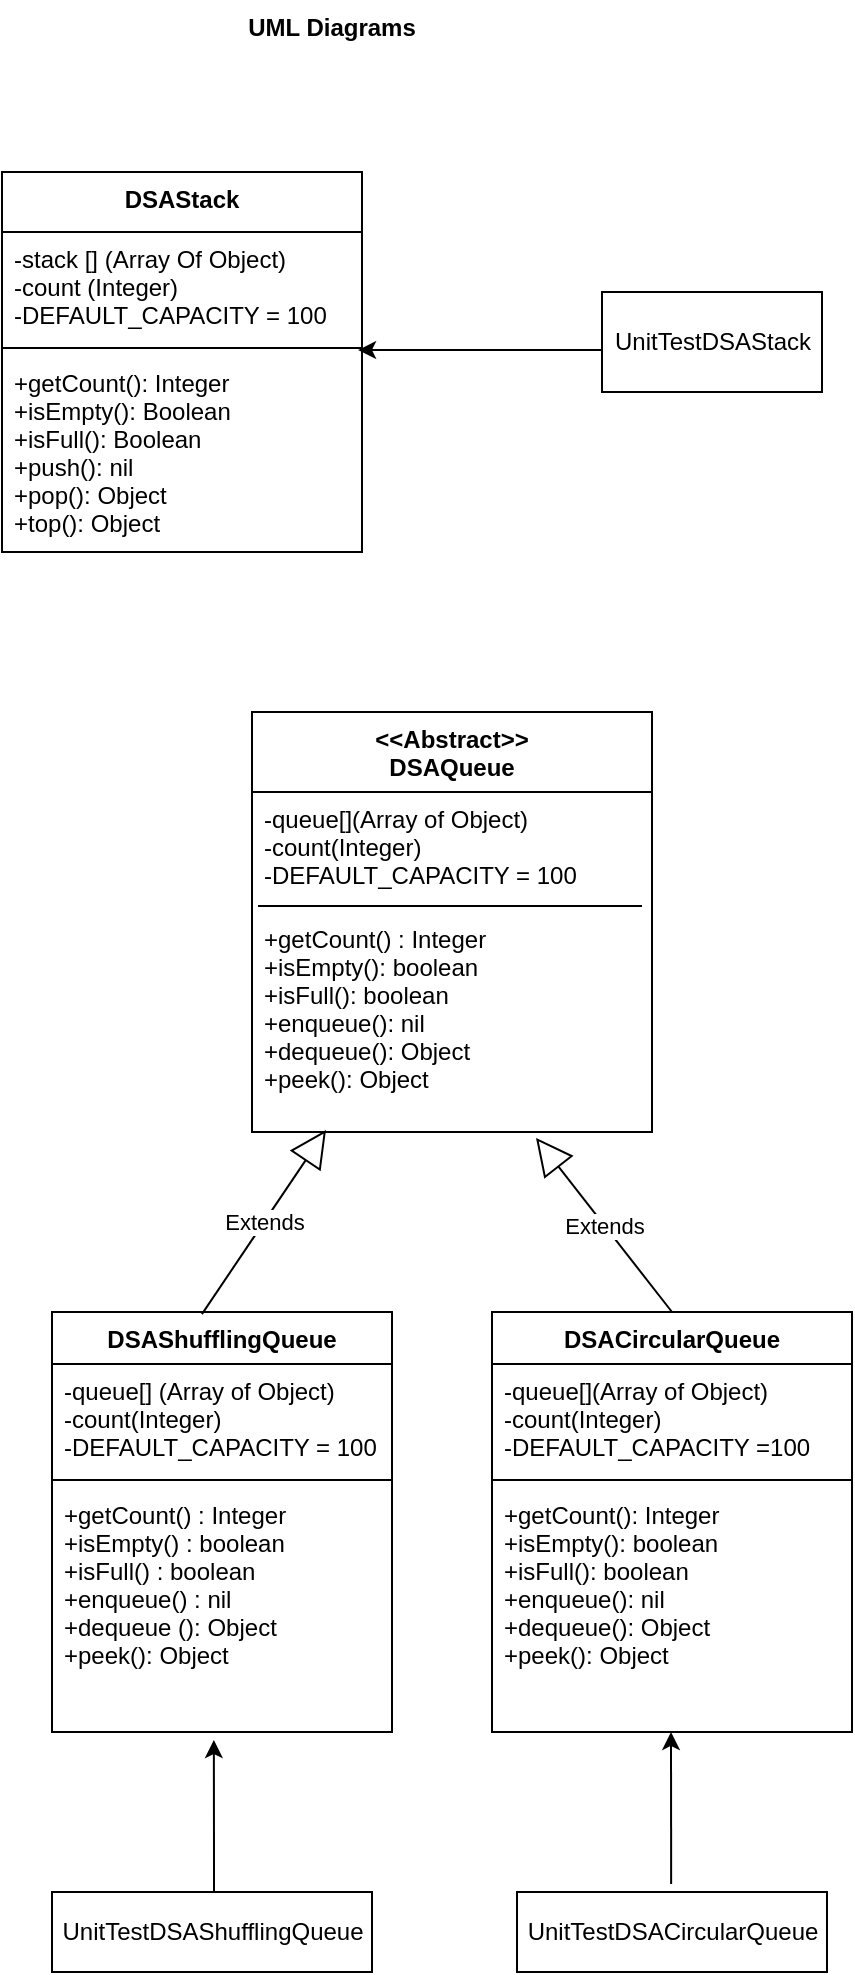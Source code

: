 <mxfile version="14.9.5" type="device"><diagram id="oApor5Zj7O9hqaF4hmoW" name="Page-1"><mxGraphModel dx="780" dy="2230" grid="1" gridSize="10" guides="1" tooltips="1" connect="1" arrows="1" fold="1" page="1" pageScale="1" pageWidth="850" pageHeight="1100" math="0" shadow="0"><root><mxCell id="0"/><mxCell id="1" parent="0"/><mxCell id="Zj6gkewh3y-MFKOOcZA--1" value="DSAStack" style="swimlane;fontStyle=1;align=center;verticalAlign=top;childLayout=stackLayout;horizontal=1;startSize=30;horizontalStack=0;resizeParent=1;resizeParentMax=0;resizeLast=0;collapsible=1;marginBottom=0;" parent="1" vertex="1"><mxGeometry x="200" y="60" width="180" height="190" as="geometry"/></mxCell><mxCell id="Zj6gkewh3y-MFKOOcZA--2" value="-stack [] (Array Of Object)&#xA;-count (Integer)&#xA;-DEFAULT_CAPACITY = 100&#xA;" style="text;strokeColor=none;fillColor=none;align=left;verticalAlign=top;spacingLeft=4;spacingRight=4;overflow=hidden;rotatable=0;points=[[0,0.5],[1,0.5]];portConstraint=eastwest;" parent="Zj6gkewh3y-MFKOOcZA--1" vertex="1"><mxGeometry y="30" width="180" height="54" as="geometry"/></mxCell><mxCell id="Zj6gkewh3y-MFKOOcZA--3" value="" style="line;strokeWidth=1;fillColor=none;align=left;verticalAlign=middle;spacingTop=-1;spacingLeft=3;spacingRight=3;rotatable=0;labelPosition=right;points=[];portConstraint=eastwest;" parent="Zj6gkewh3y-MFKOOcZA--1" vertex="1"><mxGeometry y="84" width="180" height="8" as="geometry"/></mxCell><mxCell id="Zj6gkewh3y-MFKOOcZA--4" value="+getCount(): Integer&#xA;+isEmpty(): Boolean&#xA;+isFull(): Boolean&#xA;+push(): nil&#xA;+pop(): Object&#xA;+top(): Object&#xA;&#xA;&#xA;" style="text;strokeColor=none;fillColor=none;align=left;verticalAlign=top;spacingLeft=4;spacingRight=4;overflow=hidden;rotatable=0;points=[[0,0.5],[1,0.5]];portConstraint=eastwest;" parent="Zj6gkewh3y-MFKOOcZA--1" vertex="1"><mxGeometry y="92" width="180" height="98" as="geometry"/></mxCell><mxCell id="mB1eCwdhN9sf6rqrWSSW-1" value="DSAShufflingQueue" style="swimlane;fontStyle=1;align=center;verticalAlign=top;childLayout=stackLayout;horizontal=1;startSize=26;horizontalStack=0;resizeParent=1;resizeParentMax=0;resizeLast=0;collapsible=1;marginBottom=0;" parent="1" vertex="1"><mxGeometry x="225" y="630" width="170" height="210" as="geometry"/></mxCell><mxCell id="mB1eCwdhN9sf6rqrWSSW-2" value="-queue[] (Array of Object)&#xA;-count(Integer)&#xA;-DEFAULT_CAPACITY = 100&#xA;" style="text;strokeColor=none;fillColor=none;align=left;verticalAlign=top;spacingLeft=4;spacingRight=4;overflow=hidden;rotatable=0;points=[[0,0.5],[1,0.5]];portConstraint=eastwest;" parent="mB1eCwdhN9sf6rqrWSSW-1" vertex="1"><mxGeometry y="26" width="170" height="54" as="geometry"/></mxCell><mxCell id="mB1eCwdhN9sf6rqrWSSW-3" value="" style="line;strokeWidth=1;fillColor=none;align=left;verticalAlign=middle;spacingTop=-1;spacingLeft=3;spacingRight=3;rotatable=0;labelPosition=right;points=[];portConstraint=eastwest;" parent="mB1eCwdhN9sf6rqrWSSW-1" vertex="1"><mxGeometry y="80" width="170" height="8" as="geometry"/></mxCell><mxCell id="mB1eCwdhN9sf6rqrWSSW-4" value="+getCount() : Integer&#xA;+isEmpty() : boolean&#xA;+isFull() : boolean&#xA;+enqueue() : nil&#xA;+dequeue (): Object&#xA;+peek(): Object&#xA;" style="text;strokeColor=none;fillColor=none;align=left;verticalAlign=top;spacingLeft=4;spacingRight=4;overflow=hidden;rotatable=0;points=[[0,0.5],[1,0.5]];portConstraint=eastwest;" parent="mB1eCwdhN9sf6rqrWSSW-1" vertex="1"><mxGeometry y="88" width="170" height="122" as="geometry"/></mxCell><mxCell id="biTlZ2heXmkTRq3qlgLy-7" value="DSACircularQueue" style="swimlane;fontStyle=1;align=center;verticalAlign=top;childLayout=stackLayout;horizontal=1;startSize=26;horizontalStack=0;resizeParent=1;resizeParentMax=0;resizeLast=0;collapsible=1;marginBottom=0;" parent="1" vertex="1"><mxGeometry x="445" y="630" width="180" height="210" as="geometry"/></mxCell><mxCell id="biTlZ2heXmkTRq3qlgLy-8" value="-queue[](Array of Object)&#xA;-count(Integer)&#xA;-DEFAULT_CAPACITY =100&#xA;" style="text;strokeColor=none;fillColor=none;align=left;verticalAlign=top;spacingLeft=4;spacingRight=4;overflow=hidden;rotatable=0;points=[[0,0.5],[1,0.5]];portConstraint=eastwest;" parent="biTlZ2heXmkTRq3qlgLy-7" vertex="1"><mxGeometry y="26" width="180" height="54" as="geometry"/></mxCell><mxCell id="biTlZ2heXmkTRq3qlgLy-9" value="" style="line;strokeWidth=1;fillColor=none;align=left;verticalAlign=middle;spacingTop=-1;spacingLeft=3;spacingRight=3;rotatable=0;labelPosition=right;points=[];portConstraint=eastwest;" parent="biTlZ2heXmkTRq3qlgLy-7" vertex="1"><mxGeometry y="80" width="180" height="8" as="geometry"/></mxCell><mxCell id="biTlZ2heXmkTRq3qlgLy-10" value="+getCount(): Integer&#xA;+isEmpty(): boolean&#xA;+isFull(): boolean&#xA;+enqueue(): nil&#xA;+dequeue(): Object&#xA;+peek(): Object&#xA;&#xA;" style="text;strokeColor=none;fillColor=none;align=left;verticalAlign=top;spacingLeft=4;spacingRight=4;overflow=hidden;rotatable=0;points=[[0,0.5],[1,0.5]];portConstraint=eastwest;" parent="biTlZ2heXmkTRq3qlgLy-7" vertex="1"><mxGeometry y="88" width="180" height="122" as="geometry"/></mxCell><mxCell id="biTlZ2heXmkTRq3qlgLy-12" value="&lt;&lt;Abstract&gt;&gt;&#xA;DSAQueue" style="swimlane;fontStyle=1;align=center;verticalAlign=top;childLayout=stackLayout;horizontal=1;startSize=40;horizontalStack=0;resizeParent=1;resizeParentMax=0;resizeLast=0;collapsible=1;marginBottom=0;" parent="1" vertex="1"><mxGeometry x="325" y="330" width="200" height="210" as="geometry"/></mxCell><mxCell id="lJv9XSBwD4gq-cYOpxvJ-2" value="-queue[](Array of Object)&#xA;-count(Integer)&#xA;-DEFAULT_CAPACITY = 100&#xA;" style="text;strokeColor=none;fillColor=none;align=left;verticalAlign=top;spacingLeft=4;spacingRight=4;overflow=hidden;rotatable=0;points=[[0,0.5],[1,0.5]];portConstraint=eastwest;" vertex="1" parent="biTlZ2heXmkTRq3qlgLy-12"><mxGeometry y="40" width="200" height="60" as="geometry"/></mxCell><mxCell id="biTlZ2heXmkTRq3qlgLy-15" value="+getCount() : Integer&#xA;+isEmpty(): boolean&#xA;+isFull(): boolean&#xA;+enqueue(): nil&#xA;+dequeue(): Object&#xA;+peek(): Object" style="text;strokeColor=none;fillColor=none;align=left;verticalAlign=top;spacingLeft=4;spacingRight=4;overflow=hidden;rotatable=0;points=[[0,0.5],[1,0.5]];portConstraint=eastwest;" parent="biTlZ2heXmkTRq3qlgLy-12" vertex="1"><mxGeometry y="100" width="200" height="110" as="geometry"/></mxCell><mxCell id="lJv9XSBwD4gq-cYOpxvJ-3" value="" style="endArrow=none;html=1;" edge="1" parent="biTlZ2heXmkTRq3qlgLy-12"><mxGeometry width="50" height="50" relative="1" as="geometry"><mxPoint x="3" y="97" as="sourcePoint"/><mxPoint x="195" y="97" as="targetPoint"/><Array as="points"/></mxGeometry></mxCell><mxCell id="-hc-VwbzJuViK3QXKlDl-8" value="" style="endArrow=classic;html=1;entryX=0.989;entryY=1.093;entryDx=0;entryDy=0;entryPerimeter=0;" parent="1" target="Zj6gkewh3y-MFKOOcZA--2" edge="1"><mxGeometry width="50" height="50" relative="1" as="geometry"><mxPoint x="510" y="149" as="sourcePoint"/><mxPoint x="340" y="-150" as="targetPoint"/></mxGeometry></mxCell><mxCell id="-hc-VwbzJuViK3QXKlDl-13" value="UnitTestDSAStack" style="html=1;" parent="1" vertex="1"><mxGeometry x="500" y="120" width="110" height="50" as="geometry"/></mxCell><mxCell id="-hc-VwbzJuViK3QXKlDl-14" value="Extends" style="endArrow=block;endSize=16;endFill=0;html=1;entryX=0.185;entryY=0.991;entryDx=0;entryDy=0;entryPerimeter=0;exitX=0.441;exitY=0.005;exitDx=0;exitDy=0;exitPerimeter=0;" parent="1" source="mB1eCwdhN9sf6rqrWSSW-1" target="biTlZ2heXmkTRq3qlgLy-15" edge="1"><mxGeometry width="160" relative="1" as="geometry"><mxPoint x="310" y="540" as="sourcePoint"/><mxPoint x="275" y="830" as="targetPoint"/></mxGeometry></mxCell><mxCell id="-hc-VwbzJuViK3QXKlDl-15" value="Extends" style="endArrow=block;endSize=16;endFill=0;html=1;entryX=0.71;entryY=1.027;entryDx=0;entryDy=0;entryPerimeter=0;exitX=0.5;exitY=0;exitDx=0;exitDy=0;" parent="1" source="biTlZ2heXmkTRq3qlgLy-7" target="biTlZ2heXmkTRq3qlgLy-15" edge="1"><mxGeometry width="160" relative="1" as="geometry"><mxPoint x="535" y="540" as="sourcePoint"/><mxPoint x="687" y="429.01" as="targetPoint"/></mxGeometry></mxCell><mxCell id="lJv9XSBwD4gq-cYOpxvJ-4" value="" style="endArrow=classic;html=1;entryX=0.476;entryY=1.033;entryDx=0;entryDy=0;entryPerimeter=0;" edge="1" parent="1" target="mB1eCwdhN9sf6rqrWSSW-4"><mxGeometry width="50" height="50" relative="1" as="geometry"><mxPoint x="306" y="920" as="sourcePoint"/><mxPoint x="290" y="890" as="targetPoint"/><Array as="points"><mxPoint x="306" y="900"/></Array></mxGeometry></mxCell><mxCell id="lJv9XSBwD4gq-cYOpxvJ-5" value="" style="endArrow=classic;html=1;entryX=0.476;entryY=1.033;entryDx=0;entryDy=0;entryPerimeter=0;" edge="1" parent="1"><mxGeometry width="50" height="50" relative="1" as="geometry"><mxPoint x="534.58" y="915.97" as="sourcePoint"/><mxPoint x="534.5" y="839.996" as="targetPoint"/><Array as="points"/></mxGeometry></mxCell><mxCell id="lJv9XSBwD4gq-cYOpxvJ-6" value="UnitTestDSACircularQueue" style="html=1;" vertex="1" parent="1"><mxGeometry x="457.5" y="920" width="155" height="40" as="geometry"/></mxCell><mxCell id="lJv9XSBwD4gq-cYOpxvJ-7" value="&lt;div&gt;UnitTestDSAShufflingQueue&lt;/div&gt;" style="html=1;" vertex="1" parent="1"><mxGeometry x="225" y="920" width="160" height="40" as="geometry"/></mxCell><mxCell id="lJv9XSBwD4gq-cYOpxvJ-8" value="UML Diagrams" style="text;align=center;fontStyle=1;verticalAlign=middle;spacingLeft=3;spacingRight=3;strokeColor=none;rotatable=0;points=[[0,0.5],[1,0.5]];portConstraint=eastwest;" vertex="1" parent="1"><mxGeometry x="325" y="-26" width="80" height="26" as="geometry"/></mxCell></root></mxGraphModel></diagram></mxfile>